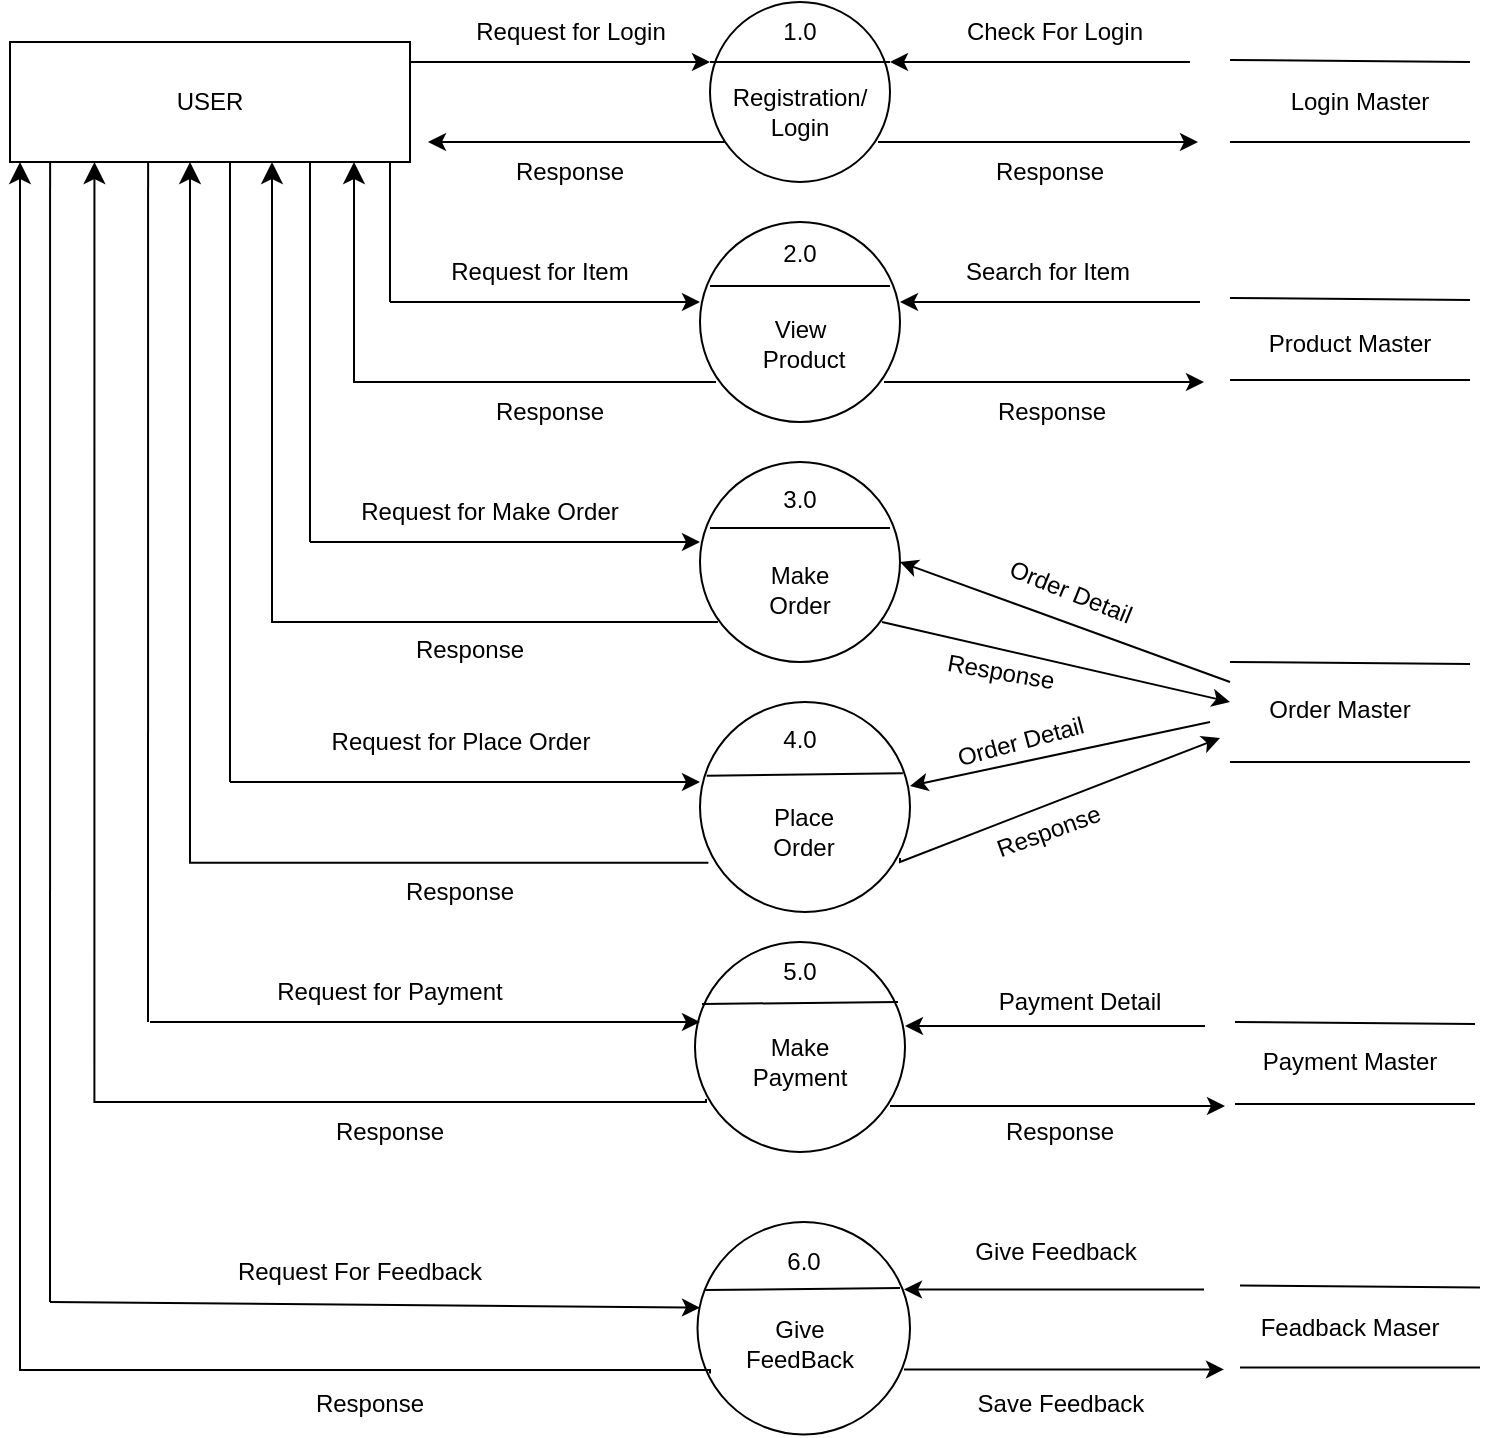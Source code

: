 <mxfile version="21.6.5" type="device">
  <diagram name="Page-1" id="WZxAslAx6anpdPMcOtVC">
    <mxGraphModel dx="1877" dy="621" grid="1" gridSize="10" guides="1" tooltips="1" connect="1" arrows="1" fold="1" page="1" pageScale="1" pageWidth="827" pageHeight="1169" math="0" shadow="0">
      <root>
        <mxCell id="0" />
        <mxCell id="1" parent="0" />
        <mxCell id="g2Wz32G-g4UVux2b0yr--1" value="" style="rounded=0;whiteSpace=wrap;html=1;strokeWidth=1;fontStyle=0" parent="1" vertex="1">
          <mxGeometry x="-810" y="70" width="200" height="60" as="geometry" />
        </mxCell>
        <mxCell id="g2Wz32G-g4UVux2b0yr--2" value="" style="endArrow=classic;html=1;rounded=0;exitX=1;exitY=0.167;exitDx=0;exitDy=0;exitPerimeter=0;strokeWidth=1;fontStyle=0" parent="1" source="g2Wz32G-g4UVux2b0yr--1" edge="1">
          <mxGeometry width="50" height="50" relative="1" as="geometry">
            <mxPoint x="-590" y="80" as="sourcePoint" />
            <mxPoint x="-460" y="80" as="targetPoint" />
          </mxGeometry>
        </mxCell>
        <mxCell id="g2Wz32G-g4UVux2b0yr--3" value="" style="endArrow=classic;html=1;rounded=0;entryX=1.033;entryY=0.883;entryDx=0;entryDy=0;entryPerimeter=0;strokeWidth=1;fontStyle=0" parent="1" edge="1">
          <mxGeometry width="50" height="50" relative="1" as="geometry">
            <mxPoint x="-452" y="120.05" as="sourcePoint" />
            <mxPoint x="-601" y="120.0" as="targetPoint" />
          </mxGeometry>
        </mxCell>
        <mxCell id="g2Wz32G-g4UVux2b0yr--4" value="" style="ellipse;whiteSpace=wrap;html=1;aspect=fixed;strokeWidth=1;fontStyle=0" parent="1" vertex="1">
          <mxGeometry x="-460" y="50" width="90" height="90" as="geometry" />
        </mxCell>
        <mxCell id="g2Wz32G-g4UVux2b0yr--5" value="" style="endArrow=none;html=1;rounded=0;strokeWidth=1;fontStyle=0" parent="1" edge="1">
          <mxGeometry width="50" height="50" relative="1" as="geometry">
            <mxPoint x="-460" y="80" as="sourcePoint" />
            <mxPoint x="-370" y="80" as="targetPoint" />
            <Array as="points">
              <mxPoint x="-460" y="80" />
              <mxPoint x="-440" y="80" />
              <mxPoint x="-420" y="80" />
            </Array>
          </mxGeometry>
        </mxCell>
        <mxCell id="g2Wz32G-g4UVux2b0yr--6" value="1.0" style="text;html=1;strokeColor=none;fillColor=none;align=center;verticalAlign=middle;whiteSpace=wrap;rounded=0;strokeWidth=1;fontStyle=0" parent="1" vertex="1">
          <mxGeometry x="-445" y="50" width="60" height="30" as="geometry" />
        </mxCell>
        <mxCell id="g2Wz32G-g4UVux2b0yr--8" value="" style="endArrow=classic;html=1;rounded=0;strokeWidth=1;fontStyle=0" parent="1" edge="1">
          <mxGeometry width="50" height="50" relative="1" as="geometry">
            <mxPoint x="-220" y="80" as="sourcePoint" />
            <mxPoint x="-370" y="80" as="targetPoint" />
          </mxGeometry>
        </mxCell>
        <mxCell id="g2Wz32G-g4UVux2b0yr--9" value="" style="endArrow=classic;html=1;rounded=0;strokeWidth=1;fontStyle=0" parent="1" edge="1">
          <mxGeometry width="50" height="50" relative="1" as="geometry">
            <mxPoint x="-336" y="120" as="sourcePoint" />
            <mxPoint x="-216" y="120" as="targetPoint" />
            <Array as="points">
              <mxPoint x="-376" y="120" />
            </Array>
          </mxGeometry>
        </mxCell>
        <mxCell id="g2Wz32G-g4UVux2b0yr--10" value="" style="endArrow=none;html=1;rounded=0;strokeWidth=1;fontStyle=0" parent="1" edge="1">
          <mxGeometry width="50" height="50" relative="1" as="geometry">
            <mxPoint x="-200" y="120" as="sourcePoint" />
            <mxPoint x="-80" y="120" as="targetPoint" />
          </mxGeometry>
        </mxCell>
        <mxCell id="g2Wz32G-g4UVux2b0yr--11" value="" style="endArrow=none;html=1;rounded=0;strokeWidth=1;fontStyle=0" parent="1" edge="1">
          <mxGeometry width="50" height="50" relative="1" as="geometry">
            <mxPoint x="-200" y="79" as="sourcePoint" />
            <mxPoint x="-80" y="80" as="targetPoint" />
          </mxGeometry>
        </mxCell>
        <mxCell id="g2Wz32G-g4UVux2b0yr--12" value="Login Master" style="text;html=1;strokeColor=none;fillColor=none;align=center;verticalAlign=middle;whiteSpace=wrap;rounded=0;strokeWidth=1;fontStyle=0" parent="1" vertex="1">
          <mxGeometry x="-180" y="85" width="90" height="30" as="geometry" />
        </mxCell>
        <mxCell id="g2Wz32G-g4UVux2b0yr--13" value="USER" style="text;html=1;strokeColor=none;fillColor=none;align=center;verticalAlign=middle;whiteSpace=wrap;rounded=0;strokeWidth=1;fontStyle=0" parent="1" vertex="1">
          <mxGeometry x="-740" y="85" width="60" height="30" as="geometry" />
        </mxCell>
        <mxCell id="g2Wz32G-g4UVux2b0yr--14" value="" style="edgeStyle=segmentEdgeStyle;endArrow=classic;html=1;curved=0;rounded=0;endSize=8;startSize=8;exitX=0.06;exitY=0.8;exitDx=0;exitDy=0;exitPerimeter=0;strokeWidth=1;fontStyle=0" parent="1" edge="1">
          <mxGeometry width="50" height="50" relative="1" as="geometry">
            <mxPoint x="-457" y="240" as="sourcePoint" />
            <mxPoint x="-638" y="130" as="targetPoint" />
            <Array as="points">
              <mxPoint x="-638" y="240" />
            </Array>
          </mxGeometry>
        </mxCell>
        <mxCell id="g2Wz32G-g4UVux2b0yr--15" value="" style="endArrow=classic;html=1;rounded=0;strokeWidth=1;fontStyle=0" parent="1" edge="1">
          <mxGeometry width="50" height="50" relative="1" as="geometry">
            <mxPoint x="-620" y="200" as="sourcePoint" />
            <mxPoint x="-465" y="200" as="targetPoint" />
          </mxGeometry>
        </mxCell>
        <mxCell id="g2Wz32G-g4UVux2b0yr--16" value="" style="endArrow=none;html=1;rounded=0;strokeWidth=1;fontStyle=0" parent="1" edge="1">
          <mxGeometry width="50" height="50" relative="1" as="geometry">
            <mxPoint x="-620" y="200" as="sourcePoint" />
            <mxPoint x="-620" y="130" as="targetPoint" />
          </mxGeometry>
        </mxCell>
        <mxCell id="g2Wz32G-g4UVux2b0yr--17" value="" style="ellipse;whiteSpace=wrap;html=1;aspect=fixed;strokeWidth=1;fontStyle=0" parent="1" vertex="1">
          <mxGeometry x="-465" y="160" width="100" height="100" as="geometry" />
        </mxCell>
        <mxCell id="g2Wz32G-g4UVux2b0yr--18" value="" style="endArrow=none;html=1;rounded=0;strokeWidth=1;fontStyle=0" parent="1" edge="1">
          <mxGeometry width="50" height="50" relative="1" as="geometry">
            <mxPoint x="-460" y="192" as="sourcePoint" />
            <mxPoint x="-370" y="192" as="targetPoint" />
          </mxGeometry>
        </mxCell>
        <mxCell id="g2Wz32G-g4UVux2b0yr--19" value="2.0" style="text;html=1;strokeColor=none;fillColor=none;align=center;verticalAlign=middle;whiteSpace=wrap;rounded=0;strokeWidth=1;fontStyle=0" parent="1" vertex="1">
          <mxGeometry x="-445" y="161" width="60" height="30" as="geometry" />
        </mxCell>
        <mxCell id="g2Wz32G-g4UVux2b0yr--20" value="View&amp;nbsp;&lt;br&gt;Product" style="text;html=1;strokeColor=none;fillColor=none;align=center;verticalAlign=middle;whiteSpace=wrap;rounded=0;strokeWidth=1;fontStyle=0" parent="1" vertex="1">
          <mxGeometry x="-443" y="206" width="60" height="30" as="geometry" />
        </mxCell>
        <mxCell id="g2Wz32G-g4UVux2b0yr--21" value="" style="endArrow=classic;html=1;rounded=0;strokeWidth=1;fontStyle=0" parent="1" edge="1">
          <mxGeometry width="50" height="50" relative="1" as="geometry">
            <mxPoint x="-215" y="200" as="sourcePoint" />
            <mxPoint x="-365" y="200" as="targetPoint" />
          </mxGeometry>
        </mxCell>
        <mxCell id="g2Wz32G-g4UVux2b0yr--22" value="" style="endArrow=classic;html=1;rounded=0;strokeWidth=1;fontStyle=0" parent="1" edge="1">
          <mxGeometry width="50" height="50" relative="1" as="geometry">
            <mxPoint x="-333" y="240" as="sourcePoint" />
            <mxPoint x="-213" y="240" as="targetPoint" />
            <Array as="points">
              <mxPoint x="-373" y="240" />
            </Array>
          </mxGeometry>
        </mxCell>
        <mxCell id="g2Wz32G-g4UVux2b0yr--23" value="" style="endArrow=none;html=1;rounded=0;strokeWidth=1;fontStyle=0" parent="1" edge="1">
          <mxGeometry width="50" height="50" relative="1" as="geometry">
            <mxPoint x="-200" y="239" as="sourcePoint" />
            <mxPoint x="-80" y="239" as="targetPoint" />
          </mxGeometry>
        </mxCell>
        <mxCell id="g2Wz32G-g4UVux2b0yr--24" value="" style="endArrow=none;html=1;rounded=0;strokeWidth=1;fontStyle=0" parent="1" edge="1">
          <mxGeometry width="50" height="50" relative="1" as="geometry">
            <mxPoint x="-200" y="198" as="sourcePoint" />
            <mxPoint x="-80" y="199" as="targetPoint" />
          </mxGeometry>
        </mxCell>
        <mxCell id="g2Wz32G-g4UVux2b0yr--25" value="Product Master" style="text;html=1;strokeColor=none;fillColor=none;align=center;verticalAlign=middle;whiteSpace=wrap;rounded=0;strokeWidth=1;fontStyle=0" parent="1" vertex="1">
          <mxGeometry x="-185" y="206" width="90" height="30" as="geometry" />
        </mxCell>
        <mxCell id="g2Wz32G-g4UVux2b0yr--26" value="" style="endArrow=classic;html=1;rounded=0;strokeWidth=1;fontStyle=0" parent="1" edge="1">
          <mxGeometry width="50" height="50" relative="1" as="geometry">
            <mxPoint x="-660" y="320" as="sourcePoint" />
            <mxPoint x="-465" y="320" as="targetPoint" />
          </mxGeometry>
        </mxCell>
        <mxCell id="g2Wz32G-g4UVux2b0yr--27" value="" style="ellipse;whiteSpace=wrap;html=1;aspect=fixed;strokeWidth=1;fontStyle=0" parent="1" vertex="1">
          <mxGeometry x="-465" y="280" width="100" height="100" as="geometry" />
        </mxCell>
        <mxCell id="g2Wz32G-g4UVux2b0yr--28" value="" style="endArrow=none;html=1;rounded=0;strokeWidth=1;fontStyle=0" parent="1" edge="1">
          <mxGeometry width="50" height="50" relative="1" as="geometry">
            <mxPoint x="-460" y="313" as="sourcePoint" />
            <mxPoint x="-370" y="313" as="targetPoint" />
          </mxGeometry>
        </mxCell>
        <mxCell id="g2Wz32G-g4UVux2b0yr--29" value="Make&lt;br&gt;Order" style="text;html=1;strokeColor=none;fillColor=none;align=center;verticalAlign=middle;whiteSpace=wrap;rounded=0;strokeWidth=1;fontStyle=0" parent="1" vertex="1">
          <mxGeometry x="-445" y="329" width="60" height="30" as="geometry" />
        </mxCell>
        <mxCell id="g2Wz32G-g4UVux2b0yr--30" value="" style="endArrow=classic;html=1;rounded=0;entryX=1;entryY=0.5;entryDx=0;entryDy=0;strokeWidth=1;fontStyle=0" parent="1" target="g2Wz32G-g4UVux2b0yr--27" edge="1">
          <mxGeometry width="50" height="50" relative="1" as="geometry">
            <mxPoint x="-200" y="390" as="sourcePoint" />
            <mxPoint x="-365" y="320" as="targetPoint" />
          </mxGeometry>
        </mxCell>
        <mxCell id="g2Wz32G-g4UVux2b0yr--31" value="" style="endArrow=classic;html=1;rounded=0;strokeWidth=1;fontStyle=0" parent="1" edge="1">
          <mxGeometry width="50" height="50" relative="1" as="geometry">
            <mxPoint x="-374" y="360" as="sourcePoint" />
            <mxPoint x="-200" y="400" as="targetPoint" />
            <Array as="points">
              <mxPoint x="-374" y="360" />
            </Array>
          </mxGeometry>
        </mxCell>
        <mxCell id="g2Wz32G-g4UVux2b0yr--32" value="" style="endArrow=none;html=1;rounded=0;strokeWidth=1;fontStyle=0" parent="1" edge="1">
          <mxGeometry width="50" height="50" relative="1" as="geometry">
            <mxPoint x="-200" y="430" as="sourcePoint" />
            <mxPoint x="-80" y="430" as="targetPoint" />
          </mxGeometry>
        </mxCell>
        <mxCell id="g2Wz32G-g4UVux2b0yr--33" value="" style="endArrow=none;html=1;rounded=0;strokeWidth=1;fontStyle=0" parent="1" edge="1">
          <mxGeometry width="50" height="50" relative="1" as="geometry">
            <mxPoint x="-200" y="380" as="sourcePoint" />
            <mxPoint x="-80" y="381" as="targetPoint" />
          </mxGeometry>
        </mxCell>
        <mxCell id="g2Wz32G-g4UVux2b0yr--34" value="Order Master" style="text;html=1;strokeColor=none;fillColor=none;align=center;verticalAlign=middle;whiteSpace=wrap;rounded=0;strokeWidth=1;fontStyle=0" parent="1" vertex="1">
          <mxGeometry x="-200" y="389" width="110" height="30" as="geometry" />
        </mxCell>
        <mxCell id="g2Wz32G-g4UVux2b0yr--35" value="" style="edgeStyle=segmentEdgeStyle;endArrow=classic;html=1;curved=0;rounded=0;endSize=8;startSize=8;exitX=0.05;exitY=0.8;exitDx=0;exitDy=0;exitPerimeter=0;strokeWidth=1;fontStyle=0" parent="1" edge="1">
          <mxGeometry width="50" height="50" relative="1" as="geometry">
            <mxPoint x="-456" y="360" as="sourcePoint" />
            <mxPoint x="-679" y="130" as="targetPoint" />
          </mxGeometry>
        </mxCell>
        <mxCell id="g2Wz32G-g4UVux2b0yr--36" value="" style="endArrow=none;html=1;rounded=0;strokeWidth=1;fontStyle=0" parent="1" edge="1">
          <mxGeometry width="50" height="50" relative="1" as="geometry">
            <mxPoint x="-660" y="320" as="sourcePoint" />
            <mxPoint x="-660" y="130" as="targetPoint" />
          </mxGeometry>
        </mxCell>
        <mxCell id="g2Wz32G-g4UVux2b0yr--37" value="" style="edgeStyle=segmentEdgeStyle;endArrow=classic;html=1;curved=0;rounded=0;endSize=8;startSize=8;exitX=0.04;exitY=0.766;exitDx=0;exitDy=0;exitPerimeter=0;strokeWidth=1;fontStyle=0" parent="1" source="g2Wz32G-g4UVux2b0yr--40" edge="1">
          <mxGeometry width="50" height="50" relative="1" as="geometry">
            <mxPoint x="-465" y="480" as="sourcePoint" />
            <mxPoint x="-720" y="130" as="targetPoint" />
            <Array as="points">
              <mxPoint x="-720" y="480" />
            </Array>
          </mxGeometry>
        </mxCell>
        <mxCell id="g2Wz32G-g4UVux2b0yr--38" value="" style="endArrow=none;html=1;rounded=0;strokeWidth=1;fontStyle=0" parent="1" edge="1">
          <mxGeometry width="50" height="50" relative="1" as="geometry">
            <mxPoint x="-700" y="440" as="sourcePoint" />
            <mxPoint x="-700" y="130" as="targetPoint" />
          </mxGeometry>
        </mxCell>
        <mxCell id="g2Wz32G-g4UVux2b0yr--39" value="" style="endArrow=classic;html=1;rounded=0;strokeWidth=1;fontStyle=0" parent="1" edge="1">
          <mxGeometry width="50" height="50" relative="1" as="geometry">
            <mxPoint x="-700" y="440" as="sourcePoint" />
            <mxPoint x="-465" y="440" as="targetPoint" />
          </mxGeometry>
        </mxCell>
        <mxCell id="g2Wz32G-g4UVux2b0yr--40" value="" style="ellipse;whiteSpace=wrap;html=1;aspect=fixed;strokeWidth=1;fontStyle=0" parent="1" vertex="1">
          <mxGeometry x="-465" y="400" width="105" height="105" as="geometry" />
        </mxCell>
        <mxCell id="g2Wz32G-g4UVux2b0yr--41" value="" style="endArrow=classic;html=1;rounded=0;strokeWidth=1;fontStyle=0" parent="1" edge="1">
          <mxGeometry width="50" height="50" relative="1" as="geometry">
            <mxPoint x="-210" y="410" as="sourcePoint" />
            <mxPoint x="-360" y="442" as="targetPoint" />
          </mxGeometry>
        </mxCell>
        <mxCell id="g2Wz32G-g4UVux2b0yr--42" value="" style="endArrow=classic;html=1;rounded=0;strokeWidth=1;fontStyle=0" parent="1" edge="1">
          <mxGeometry width="50" height="50" relative="1" as="geometry">
            <mxPoint x="-365" y="478" as="sourcePoint" />
            <mxPoint x="-205" y="418" as="targetPoint" />
            <Array as="points">
              <mxPoint x="-365" y="480" />
            </Array>
          </mxGeometry>
        </mxCell>
        <mxCell id="g2Wz32G-g4UVux2b0yr--46" value="" style="endArrow=none;html=1;rounded=0;entryX=0.966;entryY=0.377;entryDx=0;entryDy=0;entryPerimeter=0;exitX=0.032;exitY=0.389;exitDx=0;exitDy=0;exitPerimeter=0;strokeWidth=1;fontStyle=0" parent="1" edge="1">
          <mxGeometry width="50" height="50" relative="1" as="geometry">
            <mxPoint x="-461.64" y="436.845" as="sourcePoint" />
            <mxPoint x="-363.57" y="435.585" as="targetPoint" />
          </mxGeometry>
        </mxCell>
        <mxCell id="g2Wz32G-g4UVux2b0yr--47" value="3.0" style="text;html=1;strokeColor=none;fillColor=none;align=center;verticalAlign=middle;whiteSpace=wrap;rounded=0;strokeWidth=1;fontStyle=0" parent="1" vertex="1">
          <mxGeometry x="-445" y="284" width="60" height="30" as="geometry" />
        </mxCell>
        <mxCell id="g2Wz32G-g4UVux2b0yr--48" value="Place&lt;br&gt;Order" style="text;html=1;strokeColor=none;fillColor=none;align=center;verticalAlign=middle;whiteSpace=wrap;rounded=0;strokeWidth=1;fontStyle=0" parent="1" vertex="1">
          <mxGeometry x="-443.12" y="450" width="60" height="30" as="geometry" />
        </mxCell>
        <mxCell id="g2Wz32G-g4UVux2b0yr--49" value="4.0" style="text;html=1;strokeColor=none;fillColor=none;align=center;verticalAlign=middle;whiteSpace=wrap;rounded=0;strokeWidth=1;fontStyle=0" parent="1" vertex="1">
          <mxGeometry x="-445" y="409" width="60" height="20" as="geometry" />
        </mxCell>
        <mxCell id="g2Wz32G-g4UVux2b0yr--50" value="" style="ellipse;whiteSpace=wrap;html=1;aspect=fixed;strokeWidth=1;fontStyle=0" parent="1" vertex="1">
          <mxGeometry x="-467.5" y="520" width="105" height="105" as="geometry" />
        </mxCell>
        <mxCell id="g2Wz32G-g4UVux2b0yr--51" value="" style="endArrow=none;html=1;rounded=0;entryX=0.966;entryY=0.377;entryDx=0;entryDy=0;entryPerimeter=0;exitX=0.032;exitY=0.389;exitDx=0;exitDy=0;exitPerimeter=0;strokeWidth=1;fontStyle=0" parent="1" edge="1">
          <mxGeometry width="50" height="50" relative="1" as="geometry">
            <mxPoint x="-464" y="551" as="sourcePoint" />
            <mxPoint x="-366" y="550" as="targetPoint" />
          </mxGeometry>
        </mxCell>
        <mxCell id="g2Wz32G-g4UVux2b0yr--52" value="" style="endArrow=classic;html=1;rounded=0;strokeWidth=1;fontStyle=0" parent="1" edge="1">
          <mxGeometry width="50" height="50" relative="1" as="geometry">
            <mxPoint x="-740" y="560" as="sourcePoint" />
            <mxPoint x="-465" y="560" as="targetPoint" />
          </mxGeometry>
        </mxCell>
        <mxCell id="g2Wz32G-g4UVux2b0yr--53" value="" style="endArrow=none;html=1;rounded=0;strokeWidth=1;fontStyle=0" parent="1" edge="1">
          <mxGeometry width="50" height="50" relative="1" as="geometry">
            <mxPoint x="-741" y="560" as="sourcePoint" />
            <mxPoint x="-740.95" y="130" as="targetPoint" />
          </mxGeometry>
        </mxCell>
        <mxCell id="g2Wz32G-g4UVux2b0yr--54" value="" style="endArrow=classic;html=1;rounded=0;strokeWidth=1;fontStyle=0" parent="1" edge="1">
          <mxGeometry width="50" height="50" relative="1" as="geometry">
            <mxPoint x="-212.5" y="562" as="sourcePoint" />
            <mxPoint x="-362.5" y="562" as="targetPoint" />
          </mxGeometry>
        </mxCell>
        <mxCell id="g2Wz32G-g4UVux2b0yr--55" value="" style="endArrow=classic;html=1;rounded=0;strokeWidth=1;fontStyle=0" parent="1" edge="1">
          <mxGeometry width="50" height="50" relative="1" as="geometry">
            <mxPoint x="-322.5" y="602" as="sourcePoint" />
            <mxPoint x="-202.5" y="602" as="targetPoint" />
            <Array as="points">
              <mxPoint x="-370" y="602" />
            </Array>
          </mxGeometry>
        </mxCell>
        <mxCell id="g2Wz32G-g4UVux2b0yr--56" value="" style="endArrow=none;html=1;rounded=0;strokeWidth=1;fontStyle=0" parent="1" edge="1">
          <mxGeometry width="50" height="50" relative="1" as="geometry">
            <mxPoint x="-197.5" y="601" as="sourcePoint" />
            <mxPoint x="-77.5" y="601" as="targetPoint" />
          </mxGeometry>
        </mxCell>
        <mxCell id="g2Wz32G-g4UVux2b0yr--57" value="" style="endArrow=none;html=1;rounded=0;strokeWidth=1;fontStyle=0" parent="1" edge="1">
          <mxGeometry width="50" height="50" relative="1" as="geometry">
            <mxPoint x="-197.5" y="560" as="sourcePoint" />
            <mxPoint x="-77.5" y="561" as="targetPoint" />
          </mxGeometry>
        </mxCell>
        <mxCell id="g2Wz32G-g4UVux2b0yr--58" value="Feadback Maser" style="text;html=1;strokeColor=none;fillColor=none;align=center;verticalAlign=middle;whiteSpace=wrap;rounded=0;strokeWidth=1;fontStyle=0" parent="1" vertex="1">
          <mxGeometry x="-190" y="698.13" width="100" height="30" as="geometry" />
        </mxCell>
        <mxCell id="g2Wz32G-g4UVux2b0yr--59" value="5.0" style="text;html=1;strokeColor=none;fillColor=none;align=center;verticalAlign=middle;whiteSpace=wrap;rounded=0;strokeWidth=1;fontStyle=0" parent="1" vertex="1">
          <mxGeometry x="-445" y="520" width="60" height="30" as="geometry" />
        </mxCell>
        <mxCell id="g2Wz32G-g4UVux2b0yr--60" value="Make&lt;br&gt;Payment" style="text;html=1;strokeColor=none;fillColor=none;align=center;verticalAlign=middle;whiteSpace=wrap;rounded=0;strokeWidth=1;fontStyle=0" parent="1" vertex="1">
          <mxGeometry x="-445" y="565" width="60" height="30" as="geometry" />
        </mxCell>
        <mxCell id="g2Wz32G-g4UVux2b0yr--61" value="" style="edgeStyle=segmentEdgeStyle;endArrow=classic;html=1;curved=0;rounded=0;endSize=8;startSize=8;exitX=0.031;exitY=0.747;exitDx=0;exitDy=0;exitPerimeter=0;strokeWidth=1;fontStyle=0" parent="1" edge="1">
          <mxGeometry width="50" height="50" relative="1" as="geometry">
            <mxPoint x="-462.025" y="598.435" as="sourcePoint" />
            <mxPoint x="-767.78" y="130" as="targetPoint" />
            <Array as="points">
              <mxPoint x="-461.78" y="600" />
              <mxPoint x="-767.78" y="600" />
            </Array>
          </mxGeometry>
        </mxCell>
        <mxCell id="g2Wz32G-g4UVux2b0yr--62" value="" style="endArrow=none;html=1;rounded=0;strokeWidth=1;fontStyle=0" parent="1" edge="1">
          <mxGeometry width="50" height="50" relative="1" as="geometry">
            <mxPoint x="-790" y="700" as="sourcePoint" />
            <mxPoint x="-789.95" y="130" as="targetPoint" />
          </mxGeometry>
        </mxCell>
        <mxCell id="g2Wz32G-g4UVux2b0yr--63" value="" style="endArrow=classic;html=1;rounded=0;strokeWidth=1;fontStyle=0" parent="1" edge="1">
          <mxGeometry width="50" height="50" relative="1" as="geometry">
            <mxPoint x="-790" y="700" as="sourcePoint" />
            <mxPoint x="-465.001" y="702.814" as="targetPoint" />
          </mxGeometry>
        </mxCell>
        <mxCell id="g2Wz32G-g4UVux2b0yr--64" value="" style="ellipse;whiteSpace=wrap;html=1;aspect=fixed;strokeWidth=1;fontStyle=0" parent="1" vertex="1">
          <mxGeometry x="-466.25" y="660" width="106.25" height="106.25" as="geometry" />
        </mxCell>
        <mxCell id="g2Wz32G-g4UVux2b0yr--65" value="" style="endArrow=none;html=1;rounded=0;entryX=0.966;entryY=0.377;entryDx=0;entryDy=0;entryPerimeter=0;exitX=0.032;exitY=0.389;exitDx=0;exitDy=0;exitPerimeter=0;strokeWidth=1;fontStyle=0" parent="1" edge="1">
          <mxGeometry width="50" height="50" relative="1" as="geometry">
            <mxPoint x="-463" y="694" as="sourcePoint" />
            <mxPoint x="-365" y="693" as="targetPoint" />
          </mxGeometry>
        </mxCell>
        <mxCell id="g2Wz32G-g4UVux2b0yr--66" value="6.0" style="text;html=1;strokeColor=none;fillColor=none;align=center;verticalAlign=middle;whiteSpace=wrap;rounded=0;strokeWidth=1;fontStyle=0" parent="1" vertex="1">
          <mxGeometry x="-443.12" y="665" width="60" height="30" as="geometry" />
        </mxCell>
        <mxCell id="g2Wz32G-g4UVux2b0yr--67" value="" style="endArrow=classic;html=1;rounded=0;strokeWidth=1;fontStyle=0" parent="1" edge="1">
          <mxGeometry width="50" height="50" relative="1" as="geometry">
            <mxPoint x="-213" y="693.74" as="sourcePoint" />
            <mxPoint x="-363" y="693.74" as="targetPoint" />
          </mxGeometry>
        </mxCell>
        <mxCell id="g2Wz32G-g4UVux2b0yr--68" value="" style="endArrow=classic;html=1;rounded=0;strokeWidth=1;fontStyle=0" parent="1" edge="1">
          <mxGeometry width="50" height="50" relative="1" as="geometry">
            <mxPoint x="-323" y="733.74" as="sourcePoint" />
            <mxPoint x="-203" y="733.74" as="targetPoint" />
            <Array as="points">
              <mxPoint x="-363" y="733.74" />
            </Array>
          </mxGeometry>
        </mxCell>
        <mxCell id="g2Wz32G-g4UVux2b0yr--69" value="" style="endArrow=none;html=1;rounded=0;strokeWidth=1;fontStyle=0" parent="1" edge="1">
          <mxGeometry width="50" height="50" relative="1" as="geometry">
            <mxPoint x="-195" y="732.74" as="sourcePoint" />
            <mxPoint x="-75" y="732.74" as="targetPoint" />
          </mxGeometry>
        </mxCell>
        <mxCell id="g2Wz32G-g4UVux2b0yr--70" value="" style="endArrow=none;html=1;rounded=0;strokeWidth=1;fontStyle=0" parent="1" edge="1">
          <mxGeometry width="50" height="50" relative="1" as="geometry">
            <mxPoint x="-195" y="691.74" as="sourcePoint" />
            <mxPoint x="-75" y="692.74" as="targetPoint" />
          </mxGeometry>
        </mxCell>
        <mxCell id="g2Wz32G-g4UVux2b0yr--71" value="Payment Master" style="text;html=1;strokeColor=none;fillColor=none;align=center;verticalAlign=middle;whiteSpace=wrap;rounded=0;strokeWidth=1;fontStyle=0" parent="1" vertex="1">
          <mxGeometry x="-200" y="565" width="120" height="30" as="geometry" />
        </mxCell>
        <mxCell id="g2Wz32G-g4UVux2b0yr--72" value="" style="edgeStyle=segmentEdgeStyle;endArrow=classic;html=1;curved=0;rounded=0;endSize=8;startSize=8;exitX=0.196;exitY=0.956;exitDx=0;exitDy=0;exitPerimeter=0;strokeWidth=1;fontStyle=0" parent="1" edge="1">
          <mxGeometry width="50" height="50" relative="1" as="geometry">
            <mxPoint x="-460.025" y="735.785" as="sourcePoint" />
            <mxPoint x="-805" y="130" as="targetPoint" />
            <Array as="points">
              <mxPoint x="-460" y="734" />
              <mxPoint x="-805" y="734" />
            </Array>
          </mxGeometry>
        </mxCell>
        <mxCell id="g2Wz32G-g4UVux2b0yr--73" value="Give FeedBack" style="text;html=1;strokeColor=none;fillColor=none;align=center;verticalAlign=middle;whiteSpace=wrap;rounded=0;strokeWidth=1;fontStyle=0" parent="1" vertex="1">
          <mxGeometry x="-445" y="706.25" width="60" height="30" as="geometry" />
        </mxCell>
        <mxCell id="g2Wz32G-g4UVux2b0yr--74" value="Check For Login" style="text;html=1;strokeColor=none;fillColor=none;align=center;verticalAlign=middle;whiteSpace=wrap;rounded=0;strokeWidth=1;fontStyle=0" parent="1" vertex="1">
          <mxGeometry x="-365" y="50" width="155" height="30" as="geometry" />
        </mxCell>
        <mxCell id="g2Wz32G-g4UVux2b0yr--75" value="Response" style="text;html=1;strokeColor=none;fillColor=none;align=center;verticalAlign=middle;whiteSpace=wrap;rounded=0;strokeWidth=1;fontStyle=0" parent="1" vertex="1">
          <mxGeometry x="-320" y="120" width="60" height="30" as="geometry" />
        </mxCell>
        <mxCell id="g2Wz32G-g4UVux2b0yr--76" value="Response" style="text;html=1;strokeColor=none;fillColor=none;align=center;verticalAlign=middle;whiteSpace=wrap;rounded=0;strokeWidth=1;fontStyle=0" parent="1" vertex="1">
          <mxGeometry x="-560" y="120" width="60" height="30" as="geometry" />
        </mxCell>
        <mxCell id="g2Wz32G-g4UVux2b0yr--77" value="Response" style="text;html=1;strokeColor=none;fillColor=none;align=center;verticalAlign=middle;whiteSpace=wrap;rounded=0;strokeWidth=1;fontStyle=0" parent="1" vertex="1">
          <mxGeometry x="-570" y="240" width="60" height="30" as="geometry" />
        </mxCell>
        <mxCell id="g2Wz32G-g4UVux2b0yr--78" value="Response" style="text;html=1;strokeColor=none;fillColor=none;align=center;verticalAlign=middle;whiteSpace=wrap;rounded=0;strokeWidth=1;fontStyle=0" parent="1" vertex="1">
          <mxGeometry x="-319" y="240" width="60" height="30" as="geometry" />
        </mxCell>
        <mxCell id="g2Wz32G-g4UVux2b0yr--82" value="Response" style="text;html=1;strokeColor=none;fillColor=none;align=center;verticalAlign=middle;whiteSpace=wrap;rounded=0;strokeWidth=1;fontStyle=0" parent="1" vertex="1">
          <mxGeometry x="-650" y="600" width="60" height="30" as="geometry" />
        </mxCell>
        <mxCell id="g2Wz32G-g4UVux2b0yr--83" value="Response" style="text;html=1;strokeColor=none;fillColor=none;align=center;verticalAlign=middle;whiteSpace=wrap;rounded=0;strokeWidth=1;fontStyle=0" parent="1" vertex="1">
          <mxGeometry x="-660" y="736.25" width="60" height="30" as="geometry" />
        </mxCell>
        <mxCell id="g2Wz32G-g4UVux2b0yr--84" value="Request for Item" style="text;html=1;strokeColor=none;fillColor=none;align=center;verticalAlign=middle;whiteSpace=wrap;rounded=0;strokeWidth=1;fontStyle=0" parent="1" vertex="1">
          <mxGeometry x="-600" y="170" width="110" height="30" as="geometry" />
        </mxCell>
        <mxCell id="g2Wz32G-g4UVux2b0yr--85" value="Search for Item" style="text;html=1;strokeColor=none;fillColor=none;align=center;verticalAlign=middle;whiteSpace=wrap;rounded=0;strokeWidth=1;fontStyle=0" parent="1" vertex="1">
          <mxGeometry x="-350" y="170" width="117.5" height="30" as="geometry" />
        </mxCell>
        <mxCell id="g2Wz32G-g4UVux2b0yr--86" value="Request for Make Order" style="text;html=1;strokeColor=none;fillColor=none;align=center;verticalAlign=middle;whiteSpace=wrap;rounded=0;strokeWidth=1;fontStyle=0" parent="1" vertex="1">
          <mxGeometry x="-640" y="290" width="140" height="30" as="geometry" />
        </mxCell>
        <mxCell id="g2Wz32G-g4UVux2b0yr--90" value="Request for Payment" style="text;html=1;strokeColor=none;fillColor=none;align=center;verticalAlign=middle;whiteSpace=wrap;rounded=0;strokeWidth=1;fontStyle=0" parent="1" vertex="1">
          <mxGeometry x="-690" y="530" width="140" height="30" as="geometry" />
        </mxCell>
        <mxCell id="g2Wz32G-g4UVux2b0yr--91" value="Payment Detail" style="text;html=1;strokeColor=none;fillColor=none;align=center;verticalAlign=middle;whiteSpace=wrap;rounded=0;strokeWidth=1;fontStyle=0" parent="1" vertex="1">
          <mxGeometry x="-345" y="535" width="140" height="30" as="geometry" />
        </mxCell>
        <mxCell id="g2Wz32G-g4UVux2b0yr--92" value="Response" style="text;html=1;strokeColor=none;fillColor=none;align=center;verticalAlign=middle;whiteSpace=wrap;rounded=0;strokeWidth=1;fontStyle=0" parent="1" vertex="1">
          <mxGeometry x="-355" y="600" width="140" height="30" as="geometry" />
        </mxCell>
        <mxCell id="g2Wz32G-g4UVux2b0yr--93" value="Request For Feedback" style="text;html=1;strokeColor=none;fillColor=none;align=center;verticalAlign=middle;whiteSpace=wrap;rounded=0;strokeWidth=1;fontStyle=0" parent="1" vertex="1">
          <mxGeometry x="-740" y="670" width="210" height="30" as="geometry" />
        </mxCell>
        <mxCell id="g2Wz32G-g4UVux2b0yr--94" value="Give Feedback" style="text;html=1;strokeColor=none;fillColor=none;align=center;verticalAlign=middle;whiteSpace=wrap;rounded=0;strokeWidth=1;fontStyle=0" parent="1" vertex="1">
          <mxGeometry x="-357.5" y="660" width="140" height="30" as="geometry" />
        </mxCell>
        <mxCell id="g2Wz32G-g4UVux2b0yr--95" value="Save Feedback" style="text;html=1;strokeColor=none;fillColor=none;align=center;verticalAlign=middle;whiteSpace=wrap;rounded=0;strokeWidth=1;fontStyle=0" parent="1" vertex="1">
          <mxGeometry x="-342.5" y="736.25" width="115" height="30" as="geometry" />
        </mxCell>
        <mxCell id="g2Wz32G-g4UVux2b0yr--96" value="Registration/&lt;br&gt;Login" style="text;html=1;strokeColor=none;fillColor=none;align=center;verticalAlign=middle;whiteSpace=wrap;rounded=0;strokeWidth=1;fontStyle=0" parent="1" vertex="1">
          <mxGeometry x="-445" y="90" width="60" height="30" as="geometry" />
        </mxCell>
        <mxCell id="g2Wz32G-g4UVux2b0yr--97" value="Request for Login" style="text;html=1;align=center;verticalAlign=middle;resizable=0;points=[];autosize=1;strokeColor=none;fillColor=none;strokeWidth=1;fontStyle=0" parent="1" vertex="1">
          <mxGeometry x="-590" y="50" width="120" height="30" as="geometry" />
        </mxCell>
        <mxCell id="g2Wz32G-g4UVux2b0yr--100" value="Request for Place Order" style="text;html=1;align=center;verticalAlign=middle;resizable=0;points=[];autosize=1;strokeColor=none;fillColor=none;strokeWidth=1;fontStyle=0" parent="1" vertex="1">
          <mxGeometry x="-660" y="405" width="150" height="30" as="geometry" />
        </mxCell>
        <mxCell id="g2Wz32G-g4UVux2b0yr--101" value="Response" style="text;html=1;strokeColor=none;fillColor=none;align=center;verticalAlign=middle;whiteSpace=wrap;rounded=0;strokeWidth=1;fontStyle=0" parent="1" vertex="1">
          <mxGeometry x="-610" y="359" width="60" height="30" as="geometry" />
        </mxCell>
        <mxCell id="g2Wz32G-g4UVux2b0yr--102" value="Response" style="text;html=1;strokeColor=none;fillColor=none;align=center;verticalAlign=middle;whiteSpace=wrap;rounded=0;strokeWidth=1;fontStyle=0" parent="1" vertex="1">
          <mxGeometry x="-615" y="480" width="60" height="30" as="geometry" />
        </mxCell>
        <mxCell id="g2Wz32G-g4UVux2b0yr--104" value="Order Detail" style="text;html=1;align=center;verticalAlign=middle;resizable=0;points=[];autosize=1;strokeColor=none;fillColor=none;rotation=22;strokeWidth=1;fontStyle=0" parent="1" vertex="1">
          <mxGeometry x="-325" y="330" width="90" height="30" as="geometry" />
        </mxCell>
        <mxCell id="g2Wz32G-g4UVux2b0yr--106" value="Response" style="text;html=1;align=center;verticalAlign=middle;resizable=0;points=[];autosize=1;strokeColor=none;fillColor=none;rotation=10;strokeWidth=1;fontStyle=0" parent="1" vertex="1">
          <mxGeometry x="-355" y="370" width="80" height="30" as="geometry" />
        </mxCell>
        <mxCell id="g2Wz32G-g4UVux2b0yr--107" value="Order Detail" style="text;html=1;align=center;verticalAlign=middle;resizable=0;points=[];autosize=1;strokeColor=none;fillColor=none;rotation=-15;strokeWidth=1;fontStyle=0" parent="1" vertex="1">
          <mxGeometry x="-350" y="405" width="90" height="30" as="geometry" />
        </mxCell>
        <mxCell id="g2Wz32G-g4UVux2b0yr--108" value="Response" style="text;html=1;align=center;verticalAlign=middle;resizable=0;points=[];autosize=1;strokeColor=none;fillColor=none;rotation=-20;strokeWidth=1;fontStyle=0" parent="1" vertex="1">
          <mxGeometry x="-331.25" y="450" width="80" height="30" as="geometry" />
        </mxCell>
      </root>
    </mxGraphModel>
  </diagram>
</mxfile>
